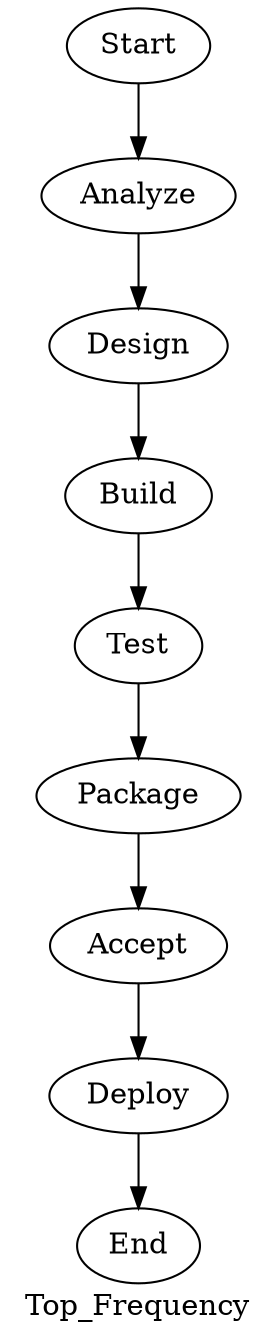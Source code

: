 digraph Top_Frequency {
	Start -> Analyze
	Analyze -> Design
	Design -> Build
	Build -> Test
	Test -> Package
	Package -> Accept
	Accept -> Deploy
	Deploy -> End
	label=Top_Frequency
}
